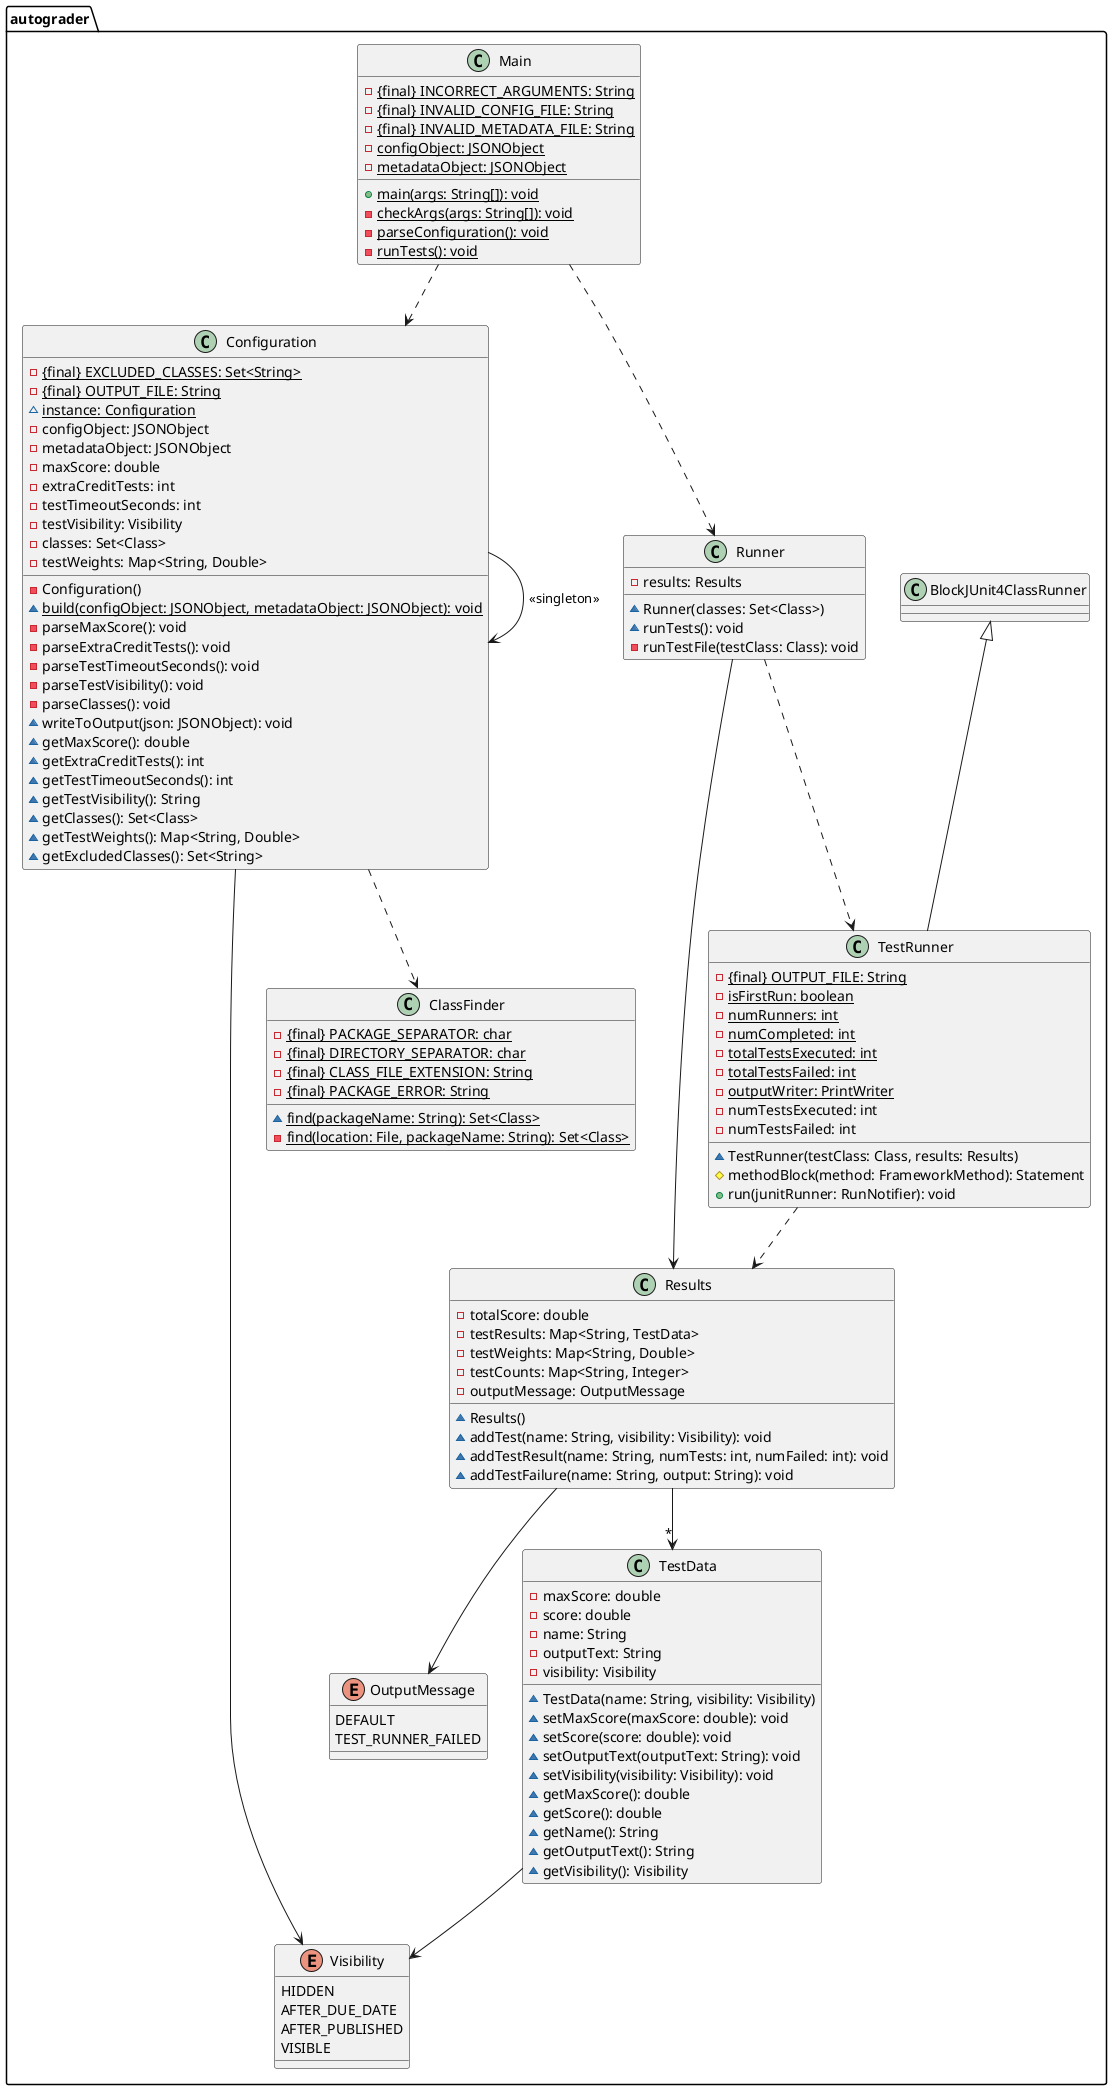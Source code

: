 @startuml autograder

package autograder {
    class Main {
        -{static} {final} INCORRECT_ARGUMENTS: String
        -{static} {final} INVALID_CONFIG_FILE: String
        -{static} {final} INVALID_METADATA_FILE: String
        -{static} configObject: JSONObject
        -{static} metadataObject: JSONObject
        +{static} main(args: String[]): void
        -{static} checkArgs(args: String[]): void
        -{static} parseConfiguration(): void
        -{static} runTests(): void
    }
    class Configuration {
        -{static} {final} EXCLUDED_CLASSES: Set<String>
        -{static} {final} OUTPUT_FILE: String
        ~{static} instance: Configuration
        -configObject: JSONObject
        -metadataObject: JSONObject
        -maxScore: double
        -extraCreditTests: int
        -testTimeoutSeconds: int
        -testVisibility: Visibility
        -classes: Set<Class>
        -testWeights: Map<String, Double>
        -Configuration()
        ~{static} build(configObject: JSONObject, metadataObject: JSONObject): void
        -parseMaxScore(): void
        -parseExtraCreditTests(): void
        -parseTestTimeoutSeconds(): void
        -parseTestVisibility(): void
        -parseClasses(): void
        ~writeToOutput(json: JSONObject): void
        ~getMaxScore(): double
        ~getExtraCreditTests(): int
        ~getTestTimeoutSeconds(): int
        ~getTestVisibility(): String
        ~getClasses(): Set<Class>
        ~getTestWeights(): Map<String, Double>
        ~getExcludedClasses(): Set<String>
    }
    class ClassFinder {
        -{static} {final} PACKAGE_SEPARATOR: char
        -{static} {final} DIRECTORY_SEPARATOR: char
        -{static} {final} CLASS_FILE_EXTENSION: String
        -{static} {final} PACKAGE_ERROR: String
        ~{static} find(packageName: String): Set<Class>
        -{static} find(location: File, packageName: String): Set<Class>
    }
    class Runner {
        -results: Results
        ~Runner(classes: Set<Class>)
        ~runTests(): void
        -runTestFile(testClass: Class): void
    }
    class TestRunner extends BlockJUnit4ClassRunner {
        -{static} {final} OUTPUT_FILE: String
        -{static} isFirstRun: boolean
        -{static} numRunners: int
        -{static} numCompleted: int
        -{static} totalTestsExecuted: int
        -{static} totalTestsFailed: int
        -{static} outputWriter: PrintWriter
        -numTestsExecuted: int
        -numTestsFailed: int
        ~TestRunner(testClass: Class, results: Results)
        #methodBlock(method: FrameworkMethod): Statement
        +run(junitRunner: RunNotifier): void
    }
    class Results {
        -totalScore: double
        -testResults: Map<String, TestData>
        -testWeights: Map<String, Double>
        -testCounts: Map<String, Integer>
        -outputMessage: OutputMessage
        ~Results()
        ~addTest(name: String, visibility: Visibility): void
        ~addTestResult(name: String, numTests: int, numFailed: int): void
        ~addTestFailure(name: String, output: String): void
    }
    class TestData {
        -maxScore: double
        -score: double
        -name: String
        -outputText: String
        -visibility: Visibility
        ~TestData(name: String, visibility: Visibility)
        ~setMaxScore(maxScore: double): void
        ~setScore(score: double): void
        ~setOutputText(outputText: String): void
        ~setVisibility(visibility: Visibility): void
        ~getMaxScore(): double
        ~getScore(): double
        ~getName(): String
        ~getOutputText(): String
        ~getVisibility(): Visibility
    }
    enum Visibility {
        HIDDEN
        AFTER_DUE_DATE
        AFTER_PUBLISHED
        VISIBLE
    }
    enum OutputMessage {
        DEFAULT
        TEST_RUNNER_FAILED
    }
}

Main ..> Configuration
Main ..> Runner
Configuration --> Configuration : <<singleton>>
Configuration --> Visibility
Configuration ..> ClassFinder
Runner --> Results
Runner ..> TestRunner
Results --> "*" TestData
Results --> OutputMessage
TestData --> Visibility
TestRunner ..> Results